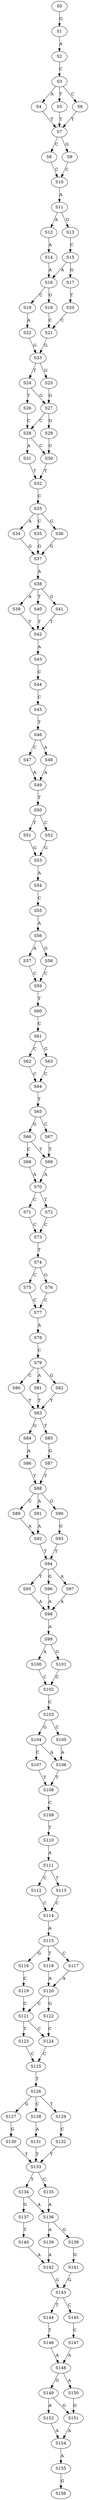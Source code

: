 strict digraph  {
	S0 -> S1 [ label = G ];
	S1 -> S2 [ label = A ];
	S2 -> S3 [ label = C ];
	S3 -> S4 [ label = A ];
	S3 -> S5 [ label = T ];
	S3 -> S6 [ label = C ];
	S4 -> S7 [ label = T ];
	S5 -> S7 [ label = T ];
	S6 -> S7 [ label = T ];
	S7 -> S8 [ label = C ];
	S7 -> S9 [ label = G ];
	S8 -> S10 [ label = C ];
	S9 -> S10 [ label = C ];
	S10 -> S11 [ label = A ];
	S11 -> S12 [ label = A ];
	S11 -> S13 [ label = G ];
	S12 -> S14 [ label = A ];
	S13 -> S15 [ label = C ];
	S14 -> S16 [ label = A ];
	S15 -> S16 [ label = A ];
	S15 -> S17 [ label = G ];
	S16 -> S18 [ label = G ];
	S16 -> S19 [ label = C ];
	S17 -> S20 [ label = T ];
	S18 -> S21 [ label = C ];
	S19 -> S22 [ label = A ];
	S20 -> S21 [ label = C ];
	S21 -> S23 [ label = G ];
	S22 -> S23 [ label = G ];
	S23 -> S24 [ label = T ];
	S23 -> S25 [ label = G ];
	S24 -> S26 [ label = T ];
	S24 -> S27 [ label = G ];
	S25 -> S27 [ label = G ];
	S26 -> S28 [ label = C ];
	S27 -> S29 [ label = G ];
	S27 -> S28 [ label = C ];
	S28 -> S30 [ label = C ];
	S28 -> S31 [ label = A ];
	S29 -> S30 [ label = C ];
	S30 -> S32 [ label = T ];
	S31 -> S32 [ label = T ];
	S32 -> S33 [ label = C ];
	S33 -> S34 [ label = A ];
	S33 -> S35 [ label = C ];
	S33 -> S36 [ label = G ];
	S34 -> S37 [ label = G ];
	S35 -> S37 [ label = G ];
	S36 -> S37 [ label = G ];
	S37 -> S38 [ label = A ];
	S38 -> S39 [ label = A ];
	S38 -> S40 [ label = T ];
	S38 -> S41 [ label = G ];
	S39 -> S42 [ label = T ];
	S40 -> S42 [ label = T ];
	S41 -> S42 [ label = T ];
	S42 -> S43 [ label = A ];
	S43 -> S44 [ label = C ];
	S44 -> S45 [ label = C ];
	S45 -> S46 [ label = T ];
	S46 -> S47 [ label = C ];
	S46 -> S48 [ label = A ];
	S47 -> S49 [ label = A ];
	S48 -> S49 [ label = A ];
	S49 -> S50 [ label = T ];
	S50 -> S51 [ label = T ];
	S50 -> S52 [ label = C ];
	S51 -> S53 [ label = G ];
	S52 -> S53 [ label = G ];
	S53 -> S54 [ label = A ];
	S54 -> S55 [ label = C ];
	S55 -> S56 [ label = A ];
	S56 -> S57 [ label = A ];
	S56 -> S58 [ label = G ];
	S57 -> S59 [ label = C ];
	S58 -> S59 [ label = C ];
	S59 -> S60 [ label = T ];
	S60 -> S61 [ label = C ];
	S61 -> S62 [ label = C ];
	S61 -> S63 [ label = G ];
	S62 -> S64 [ label = C ];
	S63 -> S64 [ label = C ];
	S64 -> S65 [ label = T ];
	S65 -> S66 [ label = G ];
	S65 -> S67 [ label = C ];
	S66 -> S68 [ label = C ];
	S66 -> S69 [ label = T ];
	S67 -> S69 [ label = T ];
	S68 -> S70 [ label = A ];
	S69 -> S70 [ label = A ];
	S70 -> S71 [ label = C ];
	S70 -> S72 [ label = T ];
	S71 -> S73 [ label = C ];
	S72 -> S73 [ label = C ];
	S73 -> S74 [ label = T ];
	S74 -> S75 [ label = C ];
	S74 -> S76 [ label = G ];
	S75 -> S77 [ label = C ];
	S76 -> S77 [ label = C ];
	S77 -> S78 [ label = A ];
	S78 -> S79 [ label = C ];
	S79 -> S80 [ label = C ];
	S79 -> S81 [ label = A ];
	S79 -> S82 [ label = G ];
	S80 -> S83 [ label = T ];
	S81 -> S83 [ label = T ];
	S82 -> S83 [ label = T ];
	S83 -> S84 [ label = G ];
	S83 -> S85 [ label = T ];
	S84 -> S86 [ label = A ];
	S85 -> S87 [ label = G ];
	S86 -> S88 [ label = T ];
	S87 -> S88 [ label = T ];
	S88 -> S89 [ label = C ];
	S88 -> S90 [ label = G ];
	S88 -> S91 [ label = A ];
	S89 -> S92 [ label = A ];
	S90 -> S93 [ label = G ];
	S91 -> S92 [ label = A ];
	S92 -> S94 [ label = T ];
	S93 -> S94 [ label = T ];
	S94 -> S95 [ label = T ];
	S94 -> S96 [ label = G ];
	S94 -> S97 [ label = A ];
	S95 -> S98 [ label = A ];
	S96 -> S98 [ label = A ];
	S97 -> S98 [ label = A ];
	S98 -> S99 [ label = A ];
	S99 -> S100 [ label = A ];
	S99 -> S101 [ label = G ];
	S100 -> S102 [ label = C ];
	S101 -> S102 [ label = C ];
	S102 -> S103 [ label = C ];
	S103 -> S104 [ label = G ];
	S103 -> S105 [ label = C ];
	S104 -> S106 [ label = A ];
	S104 -> S107 [ label = C ];
	S105 -> S106 [ label = A ];
	S106 -> S108 [ label = T ];
	S107 -> S108 [ label = T ];
	S108 -> S109 [ label = C ];
	S109 -> S110 [ label = T ];
	S110 -> S111 [ label = A ];
	S111 -> S112 [ label = C ];
	S111 -> S113 [ label = T ];
	S112 -> S114 [ label = C ];
	S113 -> S114 [ label = C ];
	S114 -> S115 [ label = A ];
	S115 -> S116 [ label = G ];
	S115 -> S117 [ label = C ];
	S115 -> S118 [ label = T ];
	S116 -> S119 [ label = C ];
	S117 -> S120 [ label = A ];
	S118 -> S120 [ label = A ];
	S119 -> S121 [ label = C ];
	S120 -> S122 [ label = G ];
	S120 -> S121 [ label = C ];
	S121 -> S123 [ label = T ];
	S121 -> S124 [ label = C ];
	S122 -> S124 [ label = C ];
	S123 -> S125 [ label = C ];
	S124 -> S125 [ label = C ];
	S125 -> S126 [ label = T ];
	S126 -> S127 [ label = G ];
	S126 -> S128 [ label = C ];
	S126 -> S129 [ label = T ];
	S127 -> S130 [ label = G ];
	S128 -> S131 [ label = A ];
	S129 -> S132 [ label = C ];
	S130 -> S133 [ label = T ];
	S131 -> S133 [ label = T ];
	S132 -> S133 [ label = T ];
	S133 -> S134 [ label = T ];
	S133 -> S135 [ label = C ];
	S134 -> S136 [ label = A ];
	S134 -> S137 [ label = G ];
	S135 -> S136 [ label = A ];
	S136 -> S138 [ label = G ];
	S136 -> S139 [ label = A ];
	S137 -> S140 [ label = T ];
	S138 -> S141 [ label = G ];
	S139 -> S142 [ label = A ];
	S140 -> S142 [ label = A ];
	S141 -> S143 [ label = G ];
	S142 -> S143 [ label = G ];
	S143 -> S144 [ label = T ];
	S143 -> S145 [ label = C ];
	S144 -> S146 [ label = T ];
	S145 -> S147 [ label = C ];
	S146 -> S148 [ label = A ];
	S147 -> S148 [ label = A ];
	S148 -> S149 [ label = G ];
	S148 -> S150 [ label = A ];
	S149 -> S151 [ label = G ];
	S149 -> S152 [ label = A ];
	S150 -> S151 [ label = G ];
	S151 -> S154 [ label = A ];
	S152 -> S154 [ label = A ];
	S154 -> S155 [ label = A ];
	S155 -> S156 [ label = G ];
}
